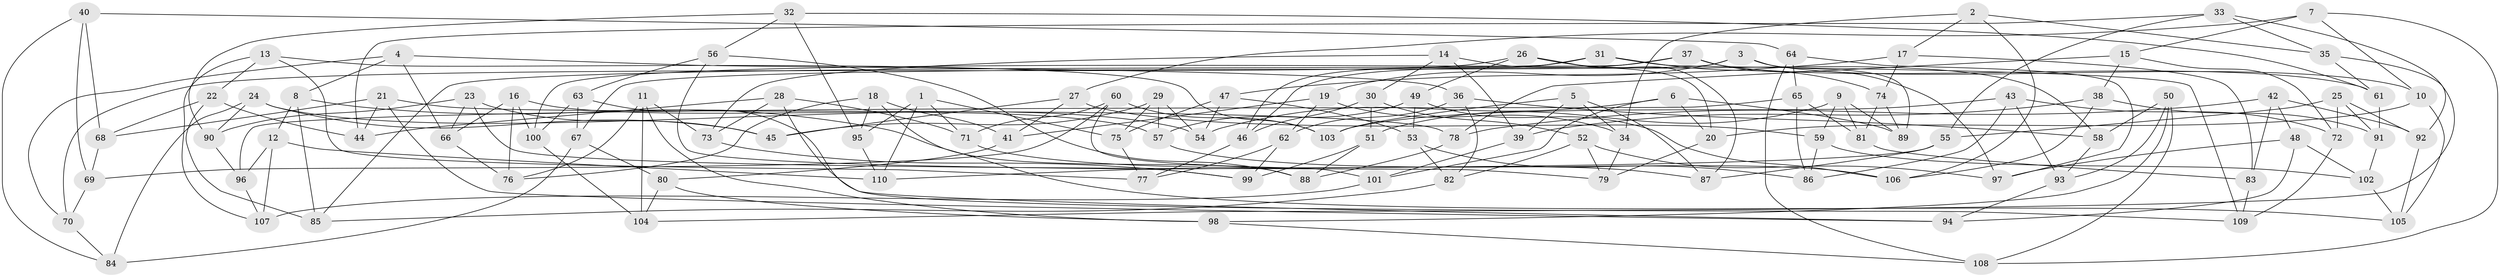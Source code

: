 // Generated by graph-tools (version 1.1) at 2025/26/03/09/25 03:26:59]
// undirected, 110 vertices, 220 edges
graph export_dot {
graph [start="1"]
  node [color=gray90,style=filled];
  1;
  2;
  3;
  4;
  5;
  6;
  7;
  8;
  9;
  10;
  11;
  12;
  13;
  14;
  15;
  16;
  17;
  18;
  19;
  20;
  21;
  22;
  23;
  24;
  25;
  26;
  27;
  28;
  29;
  30;
  31;
  32;
  33;
  34;
  35;
  36;
  37;
  38;
  39;
  40;
  41;
  42;
  43;
  44;
  45;
  46;
  47;
  48;
  49;
  50;
  51;
  52;
  53;
  54;
  55;
  56;
  57;
  58;
  59;
  60;
  61;
  62;
  63;
  64;
  65;
  66;
  67;
  68;
  69;
  70;
  71;
  72;
  73;
  74;
  75;
  76;
  77;
  78;
  79;
  80;
  81;
  82;
  83;
  84;
  85;
  86;
  87;
  88;
  89;
  90;
  91;
  92;
  93;
  94;
  95;
  96;
  97;
  98;
  99;
  100;
  101;
  102;
  103;
  104;
  105;
  106;
  107;
  108;
  109;
  110;
  1 -- 71;
  1 -- 110;
  1 -- 75;
  1 -- 95;
  2 -- 17;
  2 -- 34;
  2 -- 106;
  2 -- 35;
  3 -- 67;
  3 -- 19;
  3 -- 89;
  3 -- 10;
  4 -- 8;
  4 -- 66;
  4 -- 70;
  4 -- 36;
  5 -- 34;
  5 -- 39;
  5 -- 103;
  5 -- 87;
  6 -- 54;
  6 -- 101;
  6 -- 89;
  6 -- 20;
  7 -- 15;
  7 -- 10;
  7 -- 27;
  7 -- 108;
  8 -- 12;
  8 -- 105;
  8 -- 85;
  9 -- 51;
  9 -- 89;
  9 -- 59;
  9 -- 81;
  10 -- 20;
  10 -- 105;
  11 -- 104;
  11 -- 73;
  11 -- 98;
  11 -- 76;
  12 -- 110;
  12 -- 107;
  12 -- 96;
  13 -- 107;
  13 -- 22;
  13 -- 103;
  13 -- 77;
  14 -- 30;
  14 -- 20;
  14 -- 73;
  14 -- 39;
  15 -- 38;
  15 -- 78;
  15 -- 72;
  16 -- 66;
  16 -- 57;
  16 -- 100;
  16 -- 76;
  17 -- 83;
  17 -- 47;
  17 -- 74;
  18 -- 88;
  18 -- 76;
  18 -- 95;
  18 -- 41;
  19 -- 34;
  19 -- 62;
  19 -- 41;
  20 -- 79;
  21 -- 68;
  21 -- 44;
  21 -- 94;
  21 -- 78;
  22 -- 68;
  22 -- 44;
  22 -- 85;
  23 -- 45;
  23 -- 79;
  23 -- 66;
  23 -- 90;
  24 -- 45;
  24 -- 90;
  24 -- 84;
  24 -- 54;
  25 -- 55;
  25 -- 92;
  25 -- 91;
  25 -- 72;
  26 -- 87;
  26 -- 49;
  26 -- 58;
  26 -- 70;
  27 -- 41;
  27 -- 45;
  27 -- 59;
  28 -- 94;
  28 -- 44;
  28 -- 73;
  28 -- 71;
  29 -- 75;
  29 -- 45;
  29 -- 57;
  29 -- 54;
  30 -- 51;
  30 -- 46;
  30 -- 52;
  31 -- 109;
  31 -- 74;
  31 -- 85;
  31 -- 46;
  32 -- 56;
  32 -- 95;
  32 -- 61;
  32 -- 90;
  33 -- 55;
  33 -- 92;
  33 -- 35;
  33 -- 44;
  34 -- 79;
  35 -- 104;
  35 -- 61;
  36 -- 62;
  36 -- 58;
  36 -- 82;
  37 -- 61;
  37 -- 97;
  37 -- 46;
  37 -- 100;
  38 -- 91;
  38 -- 39;
  38 -- 106;
  39 -- 101;
  40 -- 64;
  40 -- 69;
  40 -- 84;
  40 -- 68;
  41 -- 80;
  42 -- 83;
  42 -- 92;
  42 -- 48;
  42 -- 78;
  43 -- 103;
  43 -- 93;
  43 -- 86;
  43 -- 72;
  46 -- 77;
  47 -- 53;
  47 -- 54;
  47 -- 75;
  48 -- 102;
  48 -- 94;
  48 -- 97;
  49 -- 106;
  49 -- 57;
  49 -- 53;
  50 -- 93;
  50 -- 98;
  50 -- 58;
  50 -- 108;
  51 -- 88;
  51 -- 99;
  52 -- 97;
  52 -- 82;
  52 -- 79;
  53 -- 82;
  53 -- 86;
  55 -- 110;
  55 -- 87;
  56 -- 63;
  56 -- 99;
  56 -- 88;
  57 -- 106;
  58 -- 93;
  59 -- 86;
  59 -- 102;
  60 -- 101;
  60 -- 71;
  60 -- 103;
  60 -- 69;
  61 -- 91;
  62 -- 77;
  62 -- 99;
  63 -- 109;
  63 -- 100;
  63 -- 67;
  64 -- 97;
  64 -- 65;
  64 -- 108;
  65 -- 96;
  65 -- 81;
  65 -- 86;
  66 -- 76;
  67 -- 80;
  67 -- 84;
  68 -- 69;
  69 -- 70;
  70 -- 84;
  71 -- 87;
  72 -- 109;
  73 -- 99;
  74 -- 81;
  74 -- 89;
  75 -- 77;
  78 -- 88;
  80 -- 98;
  80 -- 104;
  81 -- 83;
  82 -- 85;
  83 -- 109;
  90 -- 96;
  91 -- 102;
  92 -- 105;
  93 -- 94;
  95 -- 110;
  96 -- 107;
  98 -- 108;
  100 -- 104;
  101 -- 107;
  102 -- 105;
}
